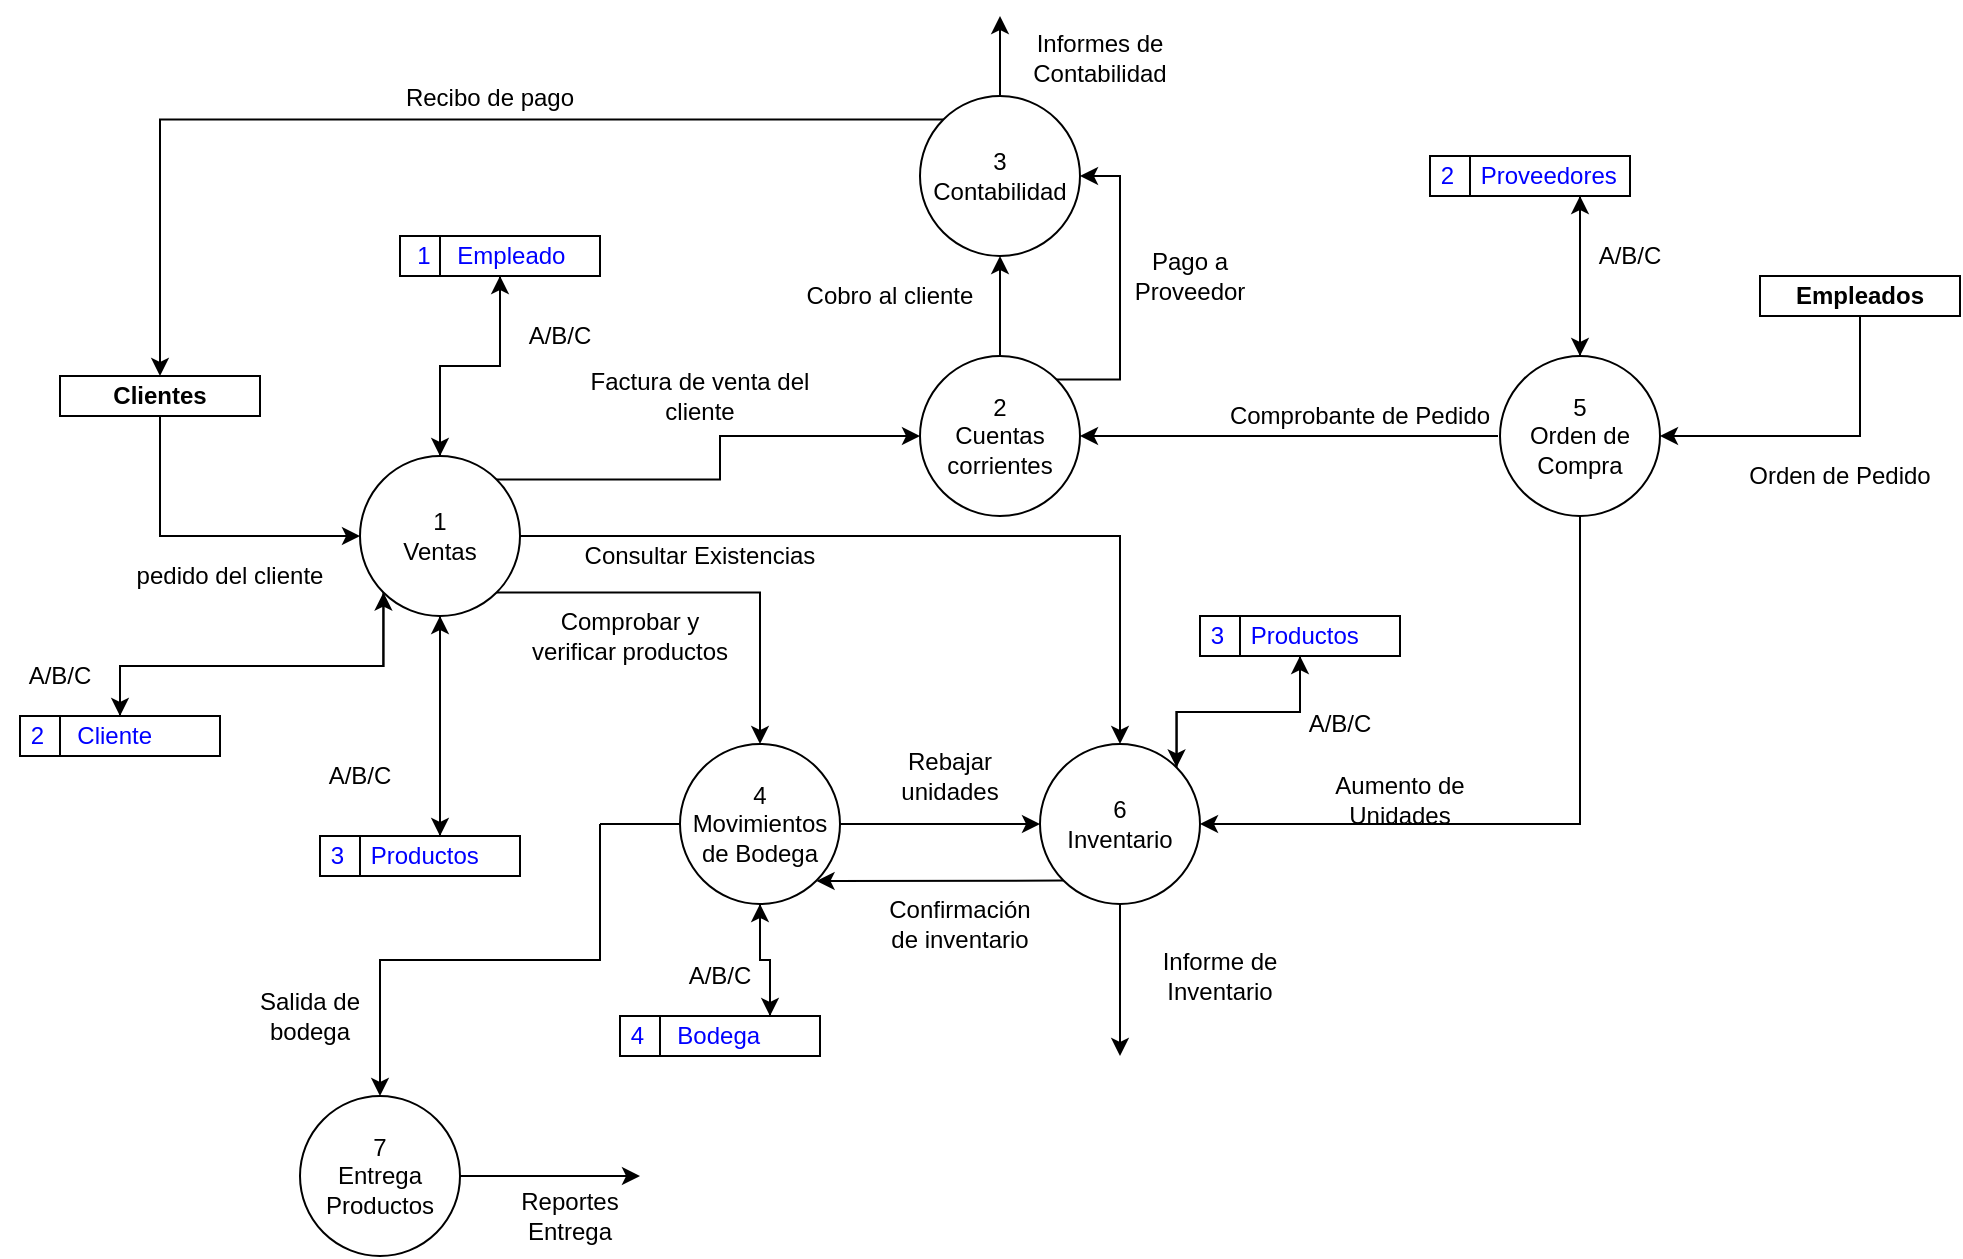 <mxfile version="14.9.6" type="device"><diagram id="m-neTYmlAQ68jv4LsV2h" name="Page-1"><mxGraphModel dx="1178" dy="656" grid="1" gridSize="10" guides="1" tooltips="1" connect="1" arrows="1" fold="1" page="1" pageScale="1" pageWidth="1169" pageHeight="827" math="0" shadow="0"><root><mxCell id="0"/><mxCell id="1" parent="0"/><mxCell id="66zKslGpsOSYNNFlyPwP-11" style="edgeStyle=orthogonalEdgeStyle;rounded=0;orthogonalLoop=1;jettySize=auto;html=1;exitX=0.5;exitY=1;exitDx=0;exitDy=0;entryX=0;entryY=0.5;entryDx=0;entryDy=0;" edge="1" parent="1" source="66zKslGpsOSYNNFlyPwP-9" target="66zKslGpsOSYNNFlyPwP-10"><mxGeometry relative="1" as="geometry"/></mxCell><mxCell id="66zKslGpsOSYNNFlyPwP-9" value="Clientes" style="shape=internalStorage;whiteSpace=wrap;html=1;backgroundOutline=1;align=center;fontStyle=1;dx=0;dy=0;" vertex="1" parent="1"><mxGeometry x="170" y="240" width="100" height="20" as="geometry"/></mxCell><mxCell id="66zKslGpsOSYNNFlyPwP-24" style="edgeStyle=orthogonalEdgeStyle;rounded=0;orthogonalLoop=1;jettySize=auto;html=1;exitX=0.5;exitY=0;exitDx=0;exitDy=0;entryX=0.5;entryY=1;entryDx=0;entryDy=0;" edge="1" parent="1" source="66zKslGpsOSYNNFlyPwP-10" target="66zKslGpsOSYNNFlyPwP-19"><mxGeometry relative="1" as="geometry"/></mxCell><mxCell id="66zKslGpsOSYNNFlyPwP-28" style="edgeStyle=orthogonalEdgeStyle;rounded=0;orthogonalLoop=1;jettySize=auto;html=1;exitX=0;exitY=1;exitDx=0;exitDy=0;" edge="1" parent="1"><mxGeometry relative="1" as="geometry"><mxPoint x="331.716" y="343.284" as="sourcePoint"/><mxPoint x="200" y="410" as="targetPoint"/><Array as="points"><mxPoint x="332" y="385"/><mxPoint x="200" y="385"/></Array></mxGeometry></mxCell><mxCell id="66zKslGpsOSYNNFlyPwP-31" style="edgeStyle=orthogonalEdgeStyle;rounded=0;orthogonalLoop=1;jettySize=auto;html=1;exitX=1;exitY=0;exitDx=0;exitDy=0;" edge="1" parent="1" source="66zKslGpsOSYNNFlyPwP-10" target="66zKslGpsOSYNNFlyPwP-13"><mxGeometry relative="1" as="geometry"/></mxCell><mxCell id="66zKslGpsOSYNNFlyPwP-36" style="edgeStyle=orthogonalEdgeStyle;rounded=0;orthogonalLoop=1;jettySize=auto;html=1;exitX=1;exitY=1;exitDx=0;exitDy=0;" edge="1" parent="1" source="66zKslGpsOSYNNFlyPwP-10" target="66zKslGpsOSYNNFlyPwP-35"><mxGeometry relative="1" as="geometry"/></mxCell><mxCell id="66zKslGpsOSYNNFlyPwP-61" style="edgeStyle=elbowEdgeStyle;rounded=0;orthogonalLoop=1;jettySize=auto;html=1;exitX=0.5;exitY=1;exitDx=0;exitDy=0;" edge="1" parent="1" source="66zKslGpsOSYNNFlyPwP-10" target="66zKslGpsOSYNNFlyPwP-21"><mxGeometry relative="1" as="geometry"/></mxCell><mxCell id="66zKslGpsOSYNNFlyPwP-92" style="edgeStyle=elbowEdgeStyle;rounded=0;orthogonalLoop=1;jettySize=auto;elbow=vertical;html=1;exitX=1;exitY=0.5;exitDx=0;exitDy=0;fontColor=#000000;" edge="1" parent="1" source="66zKslGpsOSYNNFlyPwP-10" target="66zKslGpsOSYNNFlyPwP-18"><mxGeometry relative="1" as="geometry"><Array as="points"><mxPoint x="580" y="320"/></Array></mxGeometry></mxCell><mxCell id="66zKslGpsOSYNNFlyPwP-10" value="1&lt;br&gt;Ventas" style="ellipse;whiteSpace=wrap;html=1;aspect=fixed;" vertex="1" parent="1"><mxGeometry x="320" y="280" width="80" height="80" as="geometry"/></mxCell><mxCell id="66zKslGpsOSYNNFlyPwP-12" value="pedido del cliente" style="text;html=1;strokeColor=none;fillColor=none;align=center;verticalAlign=middle;whiteSpace=wrap;rounded=0;" vertex="1" parent="1"><mxGeometry x="200" y="330" width="110" height="20" as="geometry"/></mxCell><mxCell id="66zKslGpsOSYNNFlyPwP-46" style="edgeStyle=orthogonalEdgeStyle;rounded=0;orthogonalLoop=1;jettySize=auto;html=1;exitX=0.5;exitY=0;exitDx=0;exitDy=0;" edge="1" parent="1" source="66zKslGpsOSYNNFlyPwP-13" target="66zKslGpsOSYNNFlyPwP-43"><mxGeometry relative="1" as="geometry"/></mxCell><mxCell id="66zKslGpsOSYNNFlyPwP-66" style="edgeStyle=elbowEdgeStyle;rounded=0;orthogonalLoop=1;jettySize=auto;html=1;exitX=1;exitY=0;exitDx=0;exitDy=0;entryX=1;entryY=0.5;entryDx=0;entryDy=0;" edge="1" parent="1" source="66zKslGpsOSYNNFlyPwP-13" target="66zKslGpsOSYNNFlyPwP-43"><mxGeometry relative="1" as="geometry"><Array as="points"><mxPoint x="700" y="180"/></Array></mxGeometry></mxCell><mxCell id="66zKslGpsOSYNNFlyPwP-13" value="2&lt;br&gt;Cuentas corrientes" style="ellipse;whiteSpace=wrap;html=1;aspect=fixed;" vertex="1" parent="1"><mxGeometry x="600" y="230" width="80" height="80" as="geometry"/></mxCell><mxCell id="66zKslGpsOSYNNFlyPwP-57" style="edgeStyle=elbowEdgeStyle;rounded=0;orthogonalLoop=1;jettySize=auto;html=1;exitX=0.5;exitY=0;exitDx=0;exitDy=0;entryX=0.75;entryY=1;entryDx=0;entryDy=0;" edge="1" parent="1" source="66zKslGpsOSYNNFlyPwP-17" target="66zKslGpsOSYNNFlyPwP-55"><mxGeometry relative="1" as="geometry"/></mxCell><mxCell id="66zKslGpsOSYNNFlyPwP-70" style="edgeStyle=elbowEdgeStyle;rounded=0;orthogonalLoop=1;jettySize=auto;html=1;exitX=0;exitY=0.5;exitDx=0;exitDy=0;entryX=1;entryY=0.5;entryDx=0;entryDy=0;" edge="1" parent="1" target="66zKslGpsOSYNNFlyPwP-13"><mxGeometry relative="1" as="geometry"><mxPoint x="889" y="270" as="sourcePoint"/><mxPoint x="809" y="290" as="targetPoint"/><Array as="points"><mxPoint x="809" y="280"/></Array></mxGeometry></mxCell><mxCell id="66zKslGpsOSYNNFlyPwP-75" style="edgeStyle=elbowEdgeStyle;rounded=0;orthogonalLoop=1;jettySize=auto;html=1;exitX=0.5;exitY=1;exitDx=0;exitDy=0;" edge="1" parent="1" source="66zKslGpsOSYNNFlyPwP-17" target="66zKslGpsOSYNNFlyPwP-18"><mxGeometry relative="1" as="geometry"><Array as="points"><mxPoint x="930" y="420"/></Array></mxGeometry></mxCell><mxCell id="66zKslGpsOSYNNFlyPwP-17" value="5&lt;br&gt;Orden de Compra" style="ellipse;whiteSpace=wrap;html=1;aspect=fixed;" vertex="1" parent="1"><mxGeometry x="890" y="230" width="80" height="80" as="geometry"/></mxCell><mxCell id="66zKslGpsOSYNNFlyPwP-77" style="edgeStyle=elbowEdgeStyle;rounded=0;orthogonalLoop=1;jettySize=auto;html=1;exitX=0.5;exitY=1;exitDx=0;exitDy=0;" edge="1" parent="1" source="66zKslGpsOSYNNFlyPwP-18"><mxGeometry relative="1" as="geometry"><mxPoint x="700" y="580" as="targetPoint"/></mxGeometry></mxCell><mxCell id="66zKslGpsOSYNNFlyPwP-88" style="edgeStyle=elbowEdgeStyle;rounded=0;orthogonalLoop=1;jettySize=auto;elbow=vertical;html=1;exitX=1;exitY=0;exitDx=0;exitDy=0;entryX=0.5;entryY=1;entryDx=0;entryDy=0;fontColor=#000000;" edge="1" parent="1" source="66zKslGpsOSYNNFlyPwP-18" target="66zKslGpsOSYNNFlyPwP-87"><mxGeometry relative="1" as="geometry"/></mxCell><mxCell id="66zKslGpsOSYNNFlyPwP-96" style="edgeStyle=elbowEdgeStyle;rounded=0;orthogonalLoop=1;jettySize=auto;elbow=vertical;html=1;exitX=0;exitY=1;exitDx=0;exitDy=0;entryX=1;entryY=1;entryDx=0;entryDy=0;fontColor=#000000;" edge="1" parent="1" source="66zKslGpsOSYNNFlyPwP-18" target="66zKslGpsOSYNNFlyPwP-35"><mxGeometry relative="1" as="geometry"/></mxCell><mxCell id="66zKslGpsOSYNNFlyPwP-18" value="6&lt;br&gt;Inventario" style="ellipse;whiteSpace=wrap;html=1;aspect=fixed;" vertex="1" parent="1"><mxGeometry x="660" y="424" width="80" height="80" as="geometry"/></mxCell><mxCell id="66zKslGpsOSYNNFlyPwP-23" style="edgeStyle=orthogonalEdgeStyle;rounded=0;orthogonalLoop=1;jettySize=auto;html=1;exitX=0.5;exitY=1;exitDx=0;exitDy=0;entryX=0.5;entryY=0;entryDx=0;entryDy=0;" edge="1" parent="1" source="66zKslGpsOSYNNFlyPwP-19" target="66zKslGpsOSYNNFlyPwP-10"><mxGeometry relative="1" as="geometry"/></mxCell><mxCell id="66zKslGpsOSYNNFlyPwP-19" value="&amp;nbsp; 1&amp;nbsp; &amp;nbsp; Empleado" style="shape=internalStorage;whiteSpace=wrap;html=1;backgroundOutline=1;align=left;fontColor=#0000FF;" vertex="1" parent="1"><mxGeometry x="340" y="170" width="100" height="20" as="geometry"/></mxCell><mxCell id="66zKslGpsOSYNNFlyPwP-27" style="edgeStyle=orthogonalEdgeStyle;rounded=0;orthogonalLoop=1;jettySize=auto;html=1;entryX=0;entryY=1;entryDx=0;entryDy=0;exitX=0.5;exitY=0;exitDx=0;exitDy=0;" edge="1" parent="1" source="66zKslGpsOSYNNFlyPwP-20" target="66zKslGpsOSYNNFlyPwP-10"><mxGeometry relative="1" as="geometry"><mxPoint x="230" y="400" as="sourcePoint"/><Array as="points"><mxPoint x="200" y="410"/><mxPoint x="200" y="385"/><mxPoint x="332" y="385"/></Array></mxGeometry></mxCell><mxCell id="66zKslGpsOSYNNFlyPwP-20" value="&amp;nbsp;2&amp;nbsp; &amp;nbsp; &amp;nbsp;Cliente" style="shape=internalStorage;whiteSpace=wrap;html=1;backgroundOutline=1;align=left;fontColor=#0000FF;" vertex="1" parent="1"><mxGeometry x="150" y="410" width="100" height="20" as="geometry"/></mxCell><mxCell id="66zKslGpsOSYNNFlyPwP-62" style="edgeStyle=elbowEdgeStyle;rounded=0;orthogonalLoop=1;jettySize=auto;html=1;exitX=0.5;exitY=0;exitDx=0;exitDy=0;entryX=0.5;entryY=1;entryDx=0;entryDy=0;" edge="1" parent="1" source="66zKslGpsOSYNNFlyPwP-21" target="66zKslGpsOSYNNFlyPwP-10"><mxGeometry relative="1" as="geometry"><Array as="points"><mxPoint x="360" y="420"/></Array></mxGeometry></mxCell><mxCell id="66zKslGpsOSYNNFlyPwP-21" value="&amp;nbsp;3&amp;nbsp; &amp;nbsp; Productos" style="shape=internalStorage;whiteSpace=wrap;html=1;backgroundOutline=1;align=left;fontColor=#0000FF;" vertex="1" parent="1"><mxGeometry x="300" y="470" width="100" height="20" as="geometry"/></mxCell><mxCell id="66zKslGpsOSYNNFlyPwP-26" value="A/B/C" style="text;html=1;strokeColor=none;fillColor=none;align=center;verticalAlign=middle;whiteSpace=wrap;rounded=0;" vertex="1" parent="1"><mxGeometry x="400" y="210" width="40" height="20" as="geometry"/></mxCell><mxCell id="66zKslGpsOSYNNFlyPwP-29" value="A/B/C" style="text;html=1;strokeColor=none;fillColor=none;align=center;verticalAlign=middle;whiteSpace=wrap;rounded=0;" vertex="1" parent="1"><mxGeometry x="140" y="380" width="60" height="20" as="geometry"/></mxCell><mxCell id="66zKslGpsOSYNNFlyPwP-32" value="Factura de venta del cliente" style="text;html=1;strokeColor=none;fillColor=none;align=center;verticalAlign=middle;whiteSpace=wrap;rounded=0;" vertex="1" parent="1"><mxGeometry x="430" y="240" width="120" height="20" as="geometry"/></mxCell><mxCell id="66zKslGpsOSYNNFlyPwP-34" value="Orden de Pedido" style="text;html=1;strokeColor=none;fillColor=none;align=center;verticalAlign=middle;whiteSpace=wrap;rounded=0;" vertex="1" parent="1"><mxGeometry x="1000" y="280" width="120" height="20" as="geometry"/></mxCell><mxCell id="66zKslGpsOSYNNFlyPwP-73" style="edgeStyle=elbowEdgeStyle;rounded=0;orthogonalLoop=1;jettySize=auto;html=1;exitX=1;exitY=0.5;exitDx=0;exitDy=0;entryX=0;entryY=0.5;entryDx=0;entryDy=0;" edge="1" parent="1" source="66zKslGpsOSYNNFlyPwP-35" target="66zKslGpsOSYNNFlyPwP-18"><mxGeometry relative="1" as="geometry"/></mxCell><mxCell id="66zKslGpsOSYNNFlyPwP-84" style="edgeStyle=elbowEdgeStyle;rounded=0;orthogonalLoop=1;jettySize=auto;html=1;exitX=0.5;exitY=1;exitDx=0;exitDy=0;entryX=0.75;entryY=0;entryDx=0;entryDy=0;fontColor=#0000FF;elbow=vertical;" edge="1" parent="1" source="66zKslGpsOSYNNFlyPwP-35" target="66zKslGpsOSYNNFlyPwP-80"><mxGeometry relative="1" as="geometry"/></mxCell><mxCell id="66zKslGpsOSYNNFlyPwP-106" style="edgeStyle=elbowEdgeStyle;rounded=0;orthogonalLoop=1;jettySize=auto;elbow=vertical;html=1;fontColor=#000000;" edge="1" parent="1" target="66zKslGpsOSYNNFlyPwP-101"><mxGeometry relative="1" as="geometry"><mxPoint x="440" y="464" as="sourcePoint"/></mxGeometry></mxCell><mxCell id="66zKslGpsOSYNNFlyPwP-108" style="edgeStyle=elbowEdgeStyle;rounded=0;orthogonalLoop=1;jettySize=auto;elbow=vertical;html=1;exitX=0;exitY=0.5;exitDx=0;exitDy=0;fontColor=#000000;endArrow=none;endFill=0;" edge="1" parent="1"><mxGeometry relative="1" as="geometry"><mxPoint x="440" y="464" as="targetPoint"/><mxPoint x="490" y="464" as="sourcePoint"/></mxGeometry></mxCell><mxCell id="66zKslGpsOSYNNFlyPwP-35" value="4&lt;br&gt;Movimientos de Bodega" style="ellipse;whiteSpace=wrap;html=1;aspect=fixed;" vertex="1" parent="1"><mxGeometry x="480" y="424" width="80" height="80" as="geometry"/></mxCell><mxCell id="66zKslGpsOSYNNFlyPwP-37" value="Comprobar y verificar productos" style="text;html=1;strokeColor=none;fillColor=none;align=center;verticalAlign=middle;whiteSpace=wrap;rounded=0;" vertex="1" parent="1"><mxGeometry x="400" y="360" width="110" height="20" as="geometry"/></mxCell><mxCell id="66zKslGpsOSYNNFlyPwP-44" style="edgeStyle=orthogonalEdgeStyle;rounded=0;orthogonalLoop=1;jettySize=auto;html=1;exitX=0;exitY=0;exitDx=0;exitDy=0;entryX=0.5;entryY=0;entryDx=0;entryDy=0;" edge="1" parent="1" source="66zKslGpsOSYNNFlyPwP-43" target="66zKslGpsOSYNNFlyPwP-9"><mxGeometry relative="1" as="geometry"/></mxCell><mxCell id="66zKslGpsOSYNNFlyPwP-94" style="edgeStyle=elbowEdgeStyle;rounded=0;orthogonalLoop=1;jettySize=auto;elbow=vertical;html=1;exitX=0.5;exitY=0;exitDx=0;exitDy=0;fontColor=#000000;" edge="1" parent="1" source="66zKslGpsOSYNNFlyPwP-43"><mxGeometry relative="1" as="geometry"><mxPoint x="640" y="60" as="targetPoint"/></mxGeometry></mxCell><mxCell id="66zKslGpsOSYNNFlyPwP-43" value="3&lt;br&gt;Contabilidad" style="ellipse;whiteSpace=wrap;html=1;aspect=fixed;" vertex="1" parent="1"><mxGeometry x="600" y="100" width="80" height="80" as="geometry"/></mxCell><mxCell id="66zKslGpsOSYNNFlyPwP-45" value="Recibo de pago" style="text;html=1;strokeColor=none;fillColor=none;align=center;verticalAlign=middle;whiteSpace=wrap;rounded=0;" vertex="1" parent="1"><mxGeometry x="330" y="91" width="110" height="20" as="geometry"/></mxCell><mxCell id="66zKslGpsOSYNNFlyPwP-47" value="Cobro al cliente" style="text;html=1;strokeColor=none;fillColor=none;align=center;verticalAlign=middle;whiteSpace=wrap;rounded=0;" vertex="1" parent="1"><mxGeometry x="540" y="190" width="90" height="20" as="geometry"/></mxCell><mxCell id="66zKslGpsOSYNNFlyPwP-49" value="Consultar Existencias" style="text;html=1;strokeColor=none;fillColor=none;align=center;verticalAlign=middle;whiteSpace=wrap;rounded=0;" vertex="1" parent="1"><mxGeometry x="420" y="320" width="140" height="20" as="geometry"/></mxCell><mxCell id="66zKslGpsOSYNNFlyPwP-51" style="edgeStyle=elbowEdgeStyle;rounded=0;orthogonalLoop=1;jettySize=auto;html=1;exitX=0.5;exitY=1;exitDx=0;exitDy=0;entryX=1;entryY=0.5;entryDx=0;entryDy=0;" edge="1" parent="1" source="66zKslGpsOSYNNFlyPwP-50" target="66zKslGpsOSYNNFlyPwP-17"><mxGeometry relative="1" as="geometry"><Array as="points"><mxPoint x="1070" y="260"/></Array></mxGeometry></mxCell><mxCell id="66zKslGpsOSYNNFlyPwP-50" value="Empleados" style="shape=internalStorage;whiteSpace=wrap;html=1;backgroundOutline=1;align=center;fontStyle=1;dx=0;dy=0;" vertex="1" parent="1"><mxGeometry x="1020" y="190" width="100" height="20" as="geometry"/></mxCell><mxCell id="66zKslGpsOSYNNFlyPwP-56" style="edgeStyle=elbowEdgeStyle;rounded=0;orthogonalLoop=1;jettySize=auto;html=1;exitX=0.5;exitY=1;exitDx=0;exitDy=0;entryX=0.5;entryY=0;entryDx=0;entryDy=0;" edge="1" parent="1" source="66zKslGpsOSYNNFlyPwP-55" target="66zKslGpsOSYNNFlyPwP-17"><mxGeometry relative="1" as="geometry"><Array as="points"><mxPoint x="930" y="190"/></Array></mxGeometry></mxCell><mxCell id="66zKslGpsOSYNNFlyPwP-55" value="&amp;nbsp;2&amp;nbsp; &amp;nbsp; Proveedores" style="shape=internalStorage;whiteSpace=wrap;html=1;backgroundOutline=1;align=left;fontColor=#0000FF;" vertex="1" parent="1"><mxGeometry x="855" y="130" width="100" height="20" as="geometry"/></mxCell><mxCell id="66zKslGpsOSYNNFlyPwP-58" value="A/B/C" style="text;html=1;strokeColor=none;fillColor=none;align=center;verticalAlign=middle;whiteSpace=wrap;rounded=0;" vertex="1" parent="1"><mxGeometry x="930" y="170" width="50" height="20" as="geometry"/></mxCell><mxCell id="66zKslGpsOSYNNFlyPwP-63" value="A/B/C" style="text;html=1;strokeColor=none;fillColor=none;align=center;verticalAlign=middle;whiteSpace=wrap;rounded=0;" vertex="1" parent="1"><mxGeometry x="300" y="430" width="40" height="20" as="geometry"/></mxCell><mxCell id="66zKslGpsOSYNNFlyPwP-65" value="Comprobante de Pedido" style="text;html=1;strokeColor=none;fillColor=none;align=center;verticalAlign=middle;whiteSpace=wrap;rounded=0;" vertex="1" parent="1"><mxGeometry x="750" y="250" width="140" height="20" as="geometry"/></mxCell><mxCell id="66zKslGpsOSYNNFlyPwP-72" value="Pago a Proveedor" style="text;html=1;strokeColor=none;fillColor=none;align=center;verticalAlign=middle;whiteSpace=wrap;rounded=0;" vertex="1" parent="1"><mxGeometry x="690" y="180" width="90" height="20" as="geometry"/></mxCell><mxCell id="66zKslGpsOSYNNFlyPwP-74" value="Rebajar unidades" style="text;html=1;strokeColor=none;fillColor=none;align=center;verticalAlign=middle;whiteSpace=wrap;rounded=0;" vertex="1" parent="1"><mxGeometry x="580" y="430" width="70" height="20" as="geometry"/></mxCell><mxCell id="66zKslGpsOSYNNFlyPwP-76" value="Aumento de Unidades" style="text;html=1;strokeColor=none;fillColor=none;align=center;verticalAlign=middle;whiteSpace=wrap;rounded=0;" vertex="1" parent="1"><mxGeometry x="780" y="442" width="120" height="20" as="geometry"/></mxCell><mxCell id="66zKslGpsOSYNNFlyPwP-78" value="Informe de Inventario" style="text;html=1;strokeColor=none;fillColor=none;align=center;verticalAlign=middle;whiteSpace=wrap;rounded=0;" vertex="1" parent="1"><mxGeometry x="710" y="530" width="80" height="20" as="geometry"/></mxCell><mxCell id="66zKslGpsOSYNNFlyPwP-85" style="edgeStyle=elbowEdgeStyle;rounded=0;orthogonalLoop=1;jettySize=auto;elbow=vertical;html=1;exitX=0.75;exitY=0;exitDx=0;exitDy=0;fontColor=#0000FF;" edge="1" parent="1" source="66zKslGpsOSYNNFlyPwP-80" target="66zKslGpsOSYNNFlyPwP-35"><mxGeometry relative="1" as="geometry"/></mxCell><mxCell id="66zKslGpsOSYNNFlyPwP-80" value="&amp;nbsp;4&amp;nbsp; &amp;nbsp; &amp;nbsp;Bodega" style="shape=internalStorage;whiteSpace=wrap;html=1;backgroundOutline=1;align=left;fontColor=#0000FF;" vertex="1" parent="1"><mxGeometry x="450" y="560" width="100" height="20" as="geometry"/></mxCell><mxCell id="66zKslGpsOSYNNFlyPwP-86" value="A/B/C" style="text;html=1;strokeColor=none;fillColor=none;align=center;verticalAlign=middle;whiteSpace=wrap;rounded=0;" vertex="1" parent="1"><mxGeometry x="470" y="530" width="60" height="20" as="geometry"/></mxCell><mxCell id="66zKslGpsOSYNNFlyPwP-89" style="edgeStyle=elbowEdgeStyle;rounded=0;orthogonalLoop=1;jettySize=auto;elbow=vertical;html=1;exitX=0.5;exitY=1;exitDx=0;exitDy=0;entryX=1;entryY=0;entryDx=0;entryDy=0;fontColor=#000000;" edge="1" parent="1" source="66zKslGpsOSYNNFlyPwP-87" target="66zKslGpsOSYNNFlyPwP-18"><mxGeometry relative="1" as="geometry"/></mxCell><mxCell id="66zKslGpsOSYNNFlyPwP-87" value="&amp;nbsp;3&amp;nbsp; &amp;nbsp; Productos" style="shape=internalStorage;whiteSpace=wrap;html=1;backgroundOutline=1;align=left;fontColor=#0000FF;" vertex="1" parent="1"><mxGeometry x="740" y="360" width="100" height="20" as="geometry"/></mxCell><mxCell id="66zKslGpsOSYNNFlyPwP-90" value="A/B/C" style="text;html=1;strokeColor=none;fillColor=none;align=center;verticalAlign=middle;whiteSpace=wrap;rounded=0;fontColor=#000000;" vertex="1" parent="1"><mxGeometry x="790" y="404" width="40" height="20" as="geometry"/></mxCell><mxCell id="66zKslGpsOSYNNFlyPwP-95" value="Informes de Contabilidad" style="text;html=1;strokeColor=none;fillColor=none;align=center;verticalAlign=middle;whiteSpace=wrap;rounded=0;fontColor=#000000;" vertex="1" parent="1"><mxGeometry x="630" y="71" width="120" height="20" as="geometry"/></mxCell><mxCell id="66zKslGpsOSYNNFlyPwP-97" value="Confirmación de inventario" style="text;html=1;strokeColor=none;fillColor=none;align=center;verticalAlign=middle;whiteSpace=wrap;rounded=0;fontColor=#000000;" vertex="1" parent="1"><mxGeometry x="580" y="504" width="80" height="20" as="geometry"/></mxCell><mxCell id="66zKslGpsOSYNNFlyPwP-100" value="Salida de bodega" style="text;html=1;strokeColor=none;fillColor=none;align=center;verticalAlign=middle;whiteSpace=wrap;rounded=0;fontColor=#000000;" vertex="1" parent="1"><mxGeometry x="260" y="550" width="70" height="20" as="geometry"/></mxCell><mxCell id="66zKslGpsOSYNNFlyPwP-104" style="edgeStyle=elbowEdgeStyle;rounded=0;orthogonalLoop=1;jettySize=auto;elbow=vertical;html=1;exitX=1;exitY=0.5;exitDx=0;exitDy=0;fontColor=#000000;" edge="1" parent="1" source="66zKslGpsOSYNNFlyPwP-101"><mxGeometry relative="1" as="geometry"><mxPoint x="460" y="640" as="targetPoint"/></mxGeometry></mxCell><mxCell id="66zKslGpsOSYNNFlyPwP-101" value="7&lt;br&gt;Entrega Productos" style="ellipse;whiteSpace=wrap;html=1;aspect=fixed;fontColor=#000000;" vertex="1" parent="1"><mxGeometry x="290" y="600" width="80" height="80" as="geometry"/></mxCell><mxCell id="66zKslGpsOSYNNFlyPwP-105" value="Reportes Entrega" style="text;html=1;strokeColor=none;fillColor=none;align=center;verticalAlign=middle;whiteSpace=wrap;rounded=0;fontColor=#000000;" vertex="1" parent="1"><mxGeometry x="380" y="650" width="90" height="20" as="geometry"/></mxCell></root></mxGraphModel></diagram></mxfile>